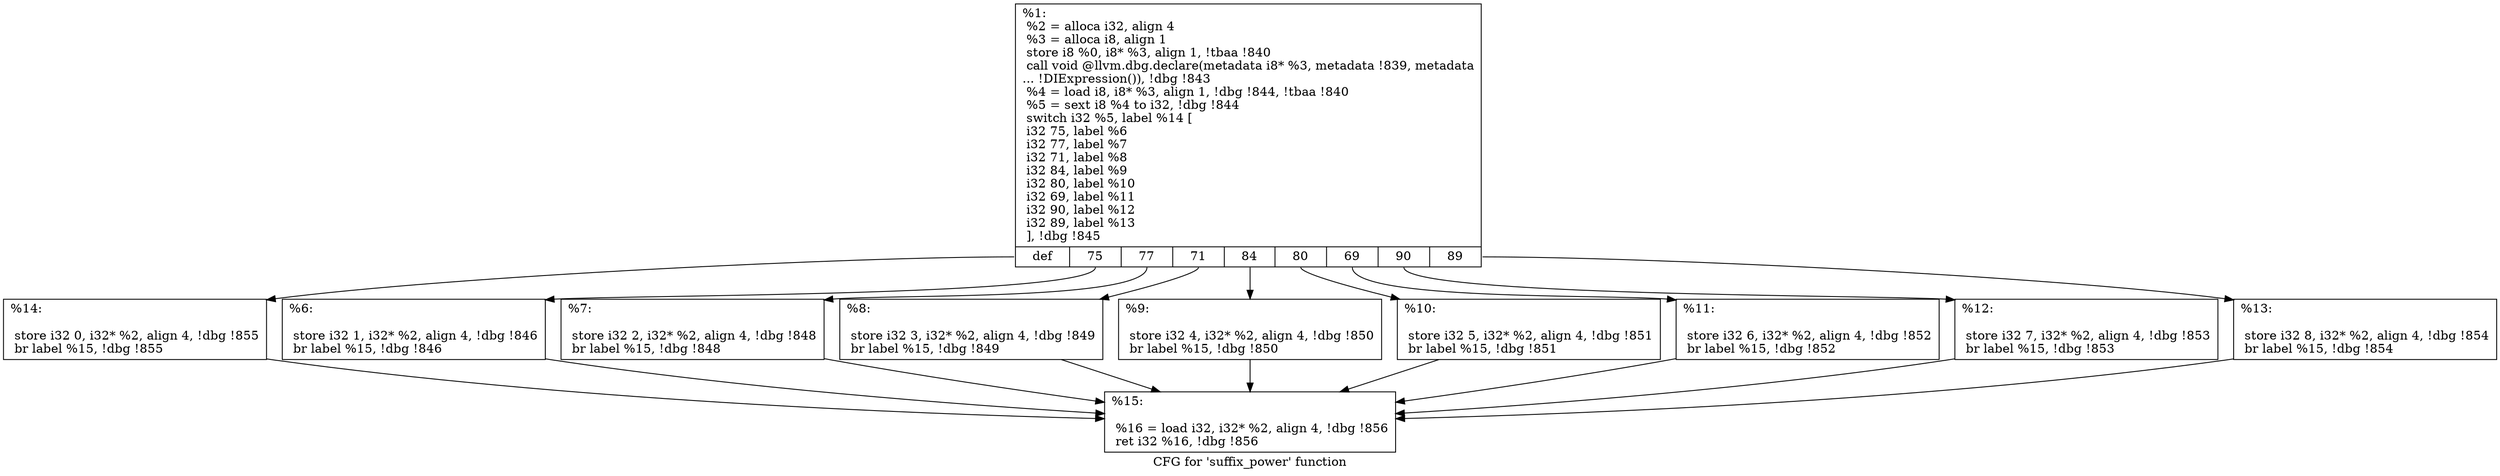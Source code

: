 digraph "CFG for 'suffix_power' function" {
	label="CFG for 'suffix_power' function";

	Node0xb345e0 [shape=record,label="{%1:\l  %2 = alloca i32, align 4\l  %3 = alloca i8, align 1\l  store i8 %0, i8* %3, align 1, !tbaa !840\l  call void @llvm.dbg.declare(metadata i8* %3, metadata !839, metadata\l... !DIExpression()), !dbg !843\l  %4 = load i8, i8* %3, align 1, !dbg !844, !tbaa !840\l  %5 = sext i8 %4 to i32, !dbg !844\l  switch i32 %5, label %14 [\l    i32 75, label %6\l    i32 77, label %7\l    i32 71, label %8\l    i32 84, label %9\l    i32 80, label %10\l    i32 69, label %11\l    i32 90, label %12\l    i32 89, label %13\l  ], !dbg !845\l|{<s0>def|<s1>75|<s2>77|<s3>71|<s4>84|<s5>80|<s6>69|<s7>90|<s8>89}}"];
	Node0xb345e0:s0 -> Node0xb34fd0;
	Node0xb345e0:s1 -> Node0xb34d50;
	Node0xb345e0:s2 -> Node0xb34da0;
	Node0xb345e0:s3 -> Node0xb34df0;
	Node0xb345e0:s4 -> Node0xb34e40;
	Node0xb345e0:s5 -> Node0xb34e90;
	Node0xb345e0:s6 -> Node0xb34ee0;
	Node0xb345e0:s7 -> Node0xb34f30;
	Node0xb345e0:s8 -> Node0xb34f80;
	Node0xb34d50 [shape=record,label="{%6:\l\l  store i32 1, i32* %2, align 4, !dbg !846\l  br label %15, !dbg !846\l}"];
	Node0xb34d50 -> Node0xb35020;
	Node0xb34da0 [shape=record,label="{%7:\l\l  store i32 2, i32* %2, align 4, !dbg !848\l  br label %15, !dbg !848\l}"];
	Node0xb34da0 -> Node0xb35020;
	Node0xb34df0 [shape=record,label="{%8:\l\l  store i32 3, i32* %2, align 4, !dbg !849\l  br label %15, !dbg !849\l}"];
	Node0xb34df0 -> Node0xb35020;
	Node0xb34e40 [shape=record,label="{%9:\l\l  store i32 4, i32* %2, align 4, !dbg !850\l  br label %15, !dbg !850\l}"];
	Node0xb34e40 -> Node0xb35020;
	Node0xb34e90 [shape=record,label="{%10:\l\l  store i32 5, i32* %2, align 4, !dbg !851\l  br label %15, !dbg !851\l}"];
	Node0xb34e90 -> Node0xb35020;
	Node0xb34ee0 [shape=record,label="{%11:\l\l  store i32 6, i32* %2, align 4, !dbg !852\l  br label %15, !dbg !852\l}"];
	Node0xb34ee0 -> Node0xb35020;
	Node0xb34f30 [shape=record,label="{%12:\l\l  store i32 7, i32* %2, align 4, !dbg !853\l  br label %15, !dbg !853\l}"];
	Node0xb34f30 -> Node0xb35020;
	Node0xb34f80 [shape=record,label="{%13:\l\l  store i32 8, i32* %2, align 4, !dbg !854\l  br label %15, !dbg !854\l}"];
	Node0xb34f80 -> Node0xb35020;
	Node0xb34fd0 [shape=record,label="{%14:\l\l  store i32 0, i32* %2, align 4, !dbg !855\l  br label %15, !dbg !855\l}"];
	Node0xb34fd0 -> Node0xb35020;
	Node0xb35020 [shape=record,label="{%15:\l\l  %16 = load i32, i32* %2, align 4, !dbg !856\l  ret i32 %16, !dbg !856\l}"];
}
